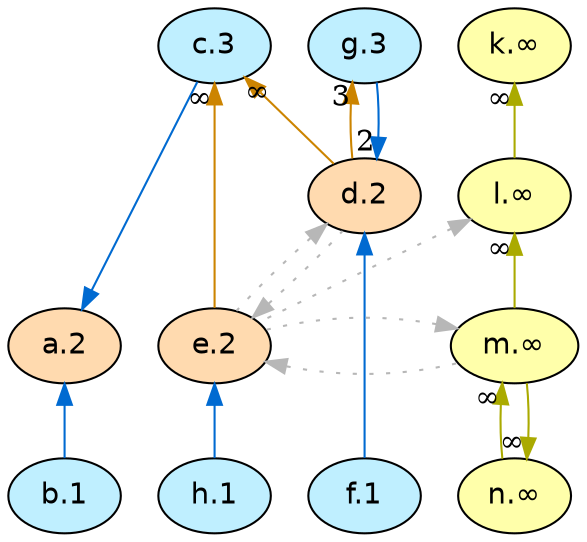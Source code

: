 digraph G {
  rankdir="TB"
  node [shape=oval style=filled fontname=Helvetica fontsize=14]
  node [fillcolor="#ffdaaf" fontcolor="#000000"] 
       a[label="a.2"] 
       d[label="d.2"] 
       e[label="e.2"]
  node [fillcolor="#bfefff" fontcolor="#000000"] 
       c[label="c.3"] 
       b[label="b.1"] 
       f[label="f.1"] 
       g[label="g.3"] 
       h[label="h.1"]
  node [fillcolor="#FFFFAA" fontcolor="#000000"] 
       k[label="k.∞"] 
       l[label="l.∞"] 
       m[label="m.∞"] 
       n[label="n.∞"]
  edge [dir=back color="#006ad1" style="solid"]
        "a" -> "c" 
        "a" -> "b" 
        "d" -> "f" 
        "e" -> "h" 
  edge [dir=back color="#AAAA00" style="solid" taillabel="∞"]
        "k" -> "l" 
        "l" -> "m" 
        "m" -> "n" 
        "n" -> "m" 
  edge [dir=back color="#cc8400" style="solid"]
        "c" -> "d" 
        "c" -> "e" 
  edge [dir=back color="#006ad1" style="solid" taillabel="2"]
        "d" -> "g" 
  edge [dir=back color="#cc8400" style="solid" taillabel="3"]
        "g" -> "d" 
  edge [dir=back color="#b7b7b7" style="dotted" constraint=false taillabel=" "]
        "l" -> "e" 
        "d" -> "e" 
        "e" -> "d" 
        "e" -> "m" 
        "m" -> "e" 

  {rank = max b f h}
  {rank = min c g}
}